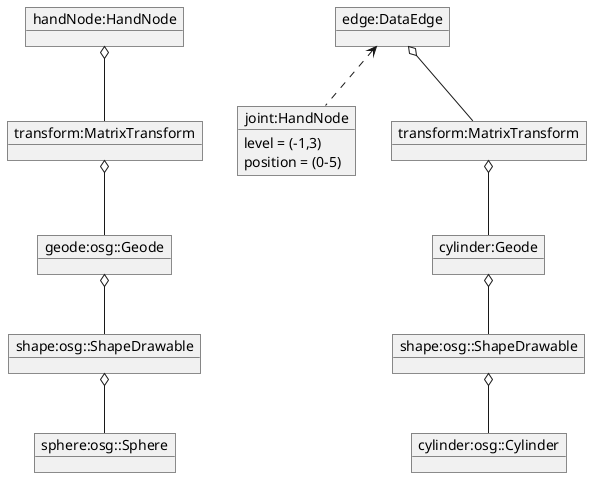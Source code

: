 // Module hand2
// Autor: Aug_RealityKings


@startuml
object "handNode:HandNode" as obj1
object "transform:MatrixTransform" as obj2
object "geode:osg::Geode" as obj3
object "shape:osg::ShapeDrawable" as obj4
object "sphere:osg::Sphere" as obj5


object "joint:HandNode" as obj6
obj6 : level = (-1,3)
obj6 : position = (0-5)

object "edge:DataEdge" as obj7
object "cylinder:Geode" as obj8
object "shape:osg::ShapeDrawable" as obj9
object "cylinder:osg::Cylinder" as obj10
object "transform:MatrixTransform" as obj11



obj1 o-- obj2
obj2 o-- obj3
obj3 o-- obj4
obj4 o-- obj5

obj7 <.. obj6
obj7 o-- obj11
obj11 o-- obj8
obj8 o-- obj9
obj9 o-- obj10


@enduml
